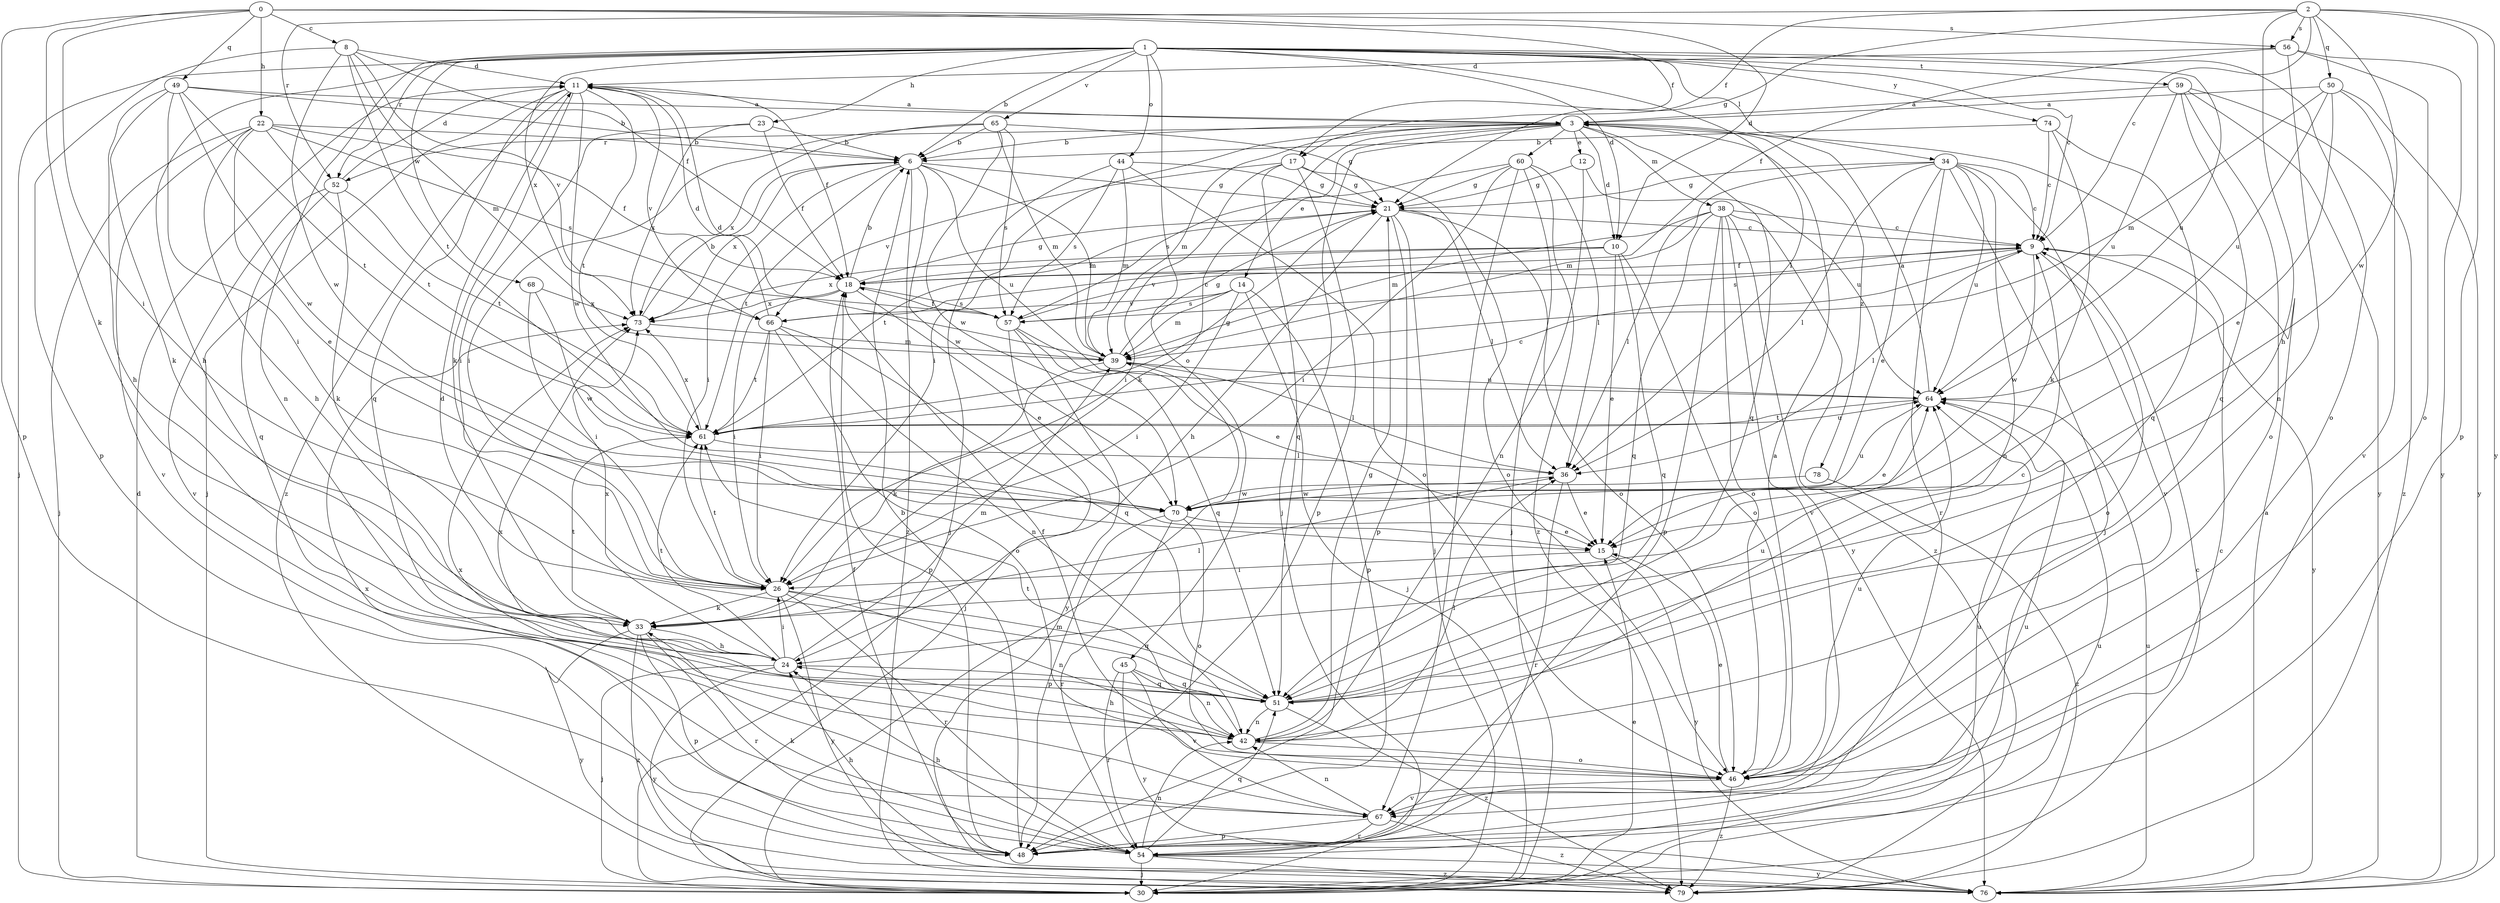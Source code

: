 strict digraph  {
0;
1;
2;
3;
6;
8;
9;
10;
11;
12;
14;
15;
17;
18;
21;
22;
23;
24;
26;
30;
33;
34;
36;
38;
39;
42;
44;
45;
46;
48;
49;
50;
51;
52;
54;
56;
57;
59;
60;
61;
64;
65;
66;
67;
68;
70;
73;
74;
76;
78;
79;
0 -> 8  [label=c];
0 -> 10  [label=d];
0 -> 17  [label=f];
0 -> 22  [label=h];
0 -> 26  [label=i];
0 -> 33  [label=k];
0 -> 48  [label=p];
0 -> 49  [label=q];
0 -> 56  [label=s];
1 -> 6  [label=b];
1 -> 9  [label=c];
1 -> 10  [label=d];
1 -> 23  [label=h];
1 -> 24  [label=h];
1 -> 30  [label=j];
1 -> 34  [label=l];
1 -> 36  [label=l];
1 -> 42  [label=n];
1 -> 44  [label=o];
1 -> 45  [label=o];
1 -> 46  [label=o];
1 -> 52  [label=r];
1 -> 59  [label=t];
1 -> 64  [label=u];
1 -> 65  [label=v];
1 -> 68  [label=w];
1 -> 73  [label=x];
1 -> 74  [label=y];
2 -> 9  [label=c];
2 -> 17  [label=f];
2 -> 21  [label=g];
2 -> 24  [label=h];
2 -> 48  [label=p];
2 -> 50  [label=q];
2 -> 52  [label=r];
2 -> 56  [label=s];
2 -> 70  [label=w];
2 -> 76  [label=y];
3 -> 6  [label=b];
3 -> 10  [label=d];
3 -> 12  [label=e];
3 -> 14  [label=e];
3 -> 26  [label=i];
3 -> 30  [label=j];
3 -> 33  [label=k];
3 -> 38  [label=m];
3 -> 39  [label=m];
3 -> 51  [label=q];
3 -> 52  [label=r];
3 -> 60  [label=t];
3 -> 78  [label=z];
6 -> 21  [label=g];
6 -> 26  [label=i];
6 -> 39  [label=m];
6 -> 61  [label=t];
6 -> 64  [label=u];
6 -> 70  [label=w];
6 -> 73  [label=x];
6 -> 79  [label=z];
8 -> 11  [label=d];
8 -> 18  [label=f];
8 -> 39  [label=m];
8 -> 48  [label=p];
8 -> 61  [label=t];
8 -> 66  [label=v];
8 -> 70  [label=w];
9 -> 18  [label=f];
9 -> 36  [label=l];
9 -> 46  [label=o];
9 -> 57  [label=s];
9 -> 70  [label=w];
9 -> 76  [label=y];
10 -> 15  [label=e];
10 -> 18  [label=f];
10 -> 46  [label=o];
10 -> 51  [label=q];
10 -> 66  [label=v];
10 -> 73  [label=x];
11 -> 3  [label=a];
11 -> 18  [label=f];
11 -> 30  [label=j];
11 -> 33  [label=k];
11 -> 51  [label=q];
11 -> 61  [label=t];
11 -> 66  [label=v];
11 -> 70  [label=w];
11 -> 79  [label=z];
12 -> 21  [label=g];
12 -> 42  [label=n];
12 -> 64  [label=u];
14 -> 26  [label=i];
14 -> 30  [label=j];
14 -> 39  [label=m];
14 -> 48  [label=p];
14 -> 57  [label=s];
14 -> 66  [label=v];
15 -> 26  [label=i];
15 -> 76  [label=y];
17 -> 21  [label=g];
17 -> 26  [label=i];
17 -> 46  [label=o];
17 -> 48  [label=p];
17 -> 51  [label=q];
17 -> 66  [label=v];
18 -> 6  [label=b];
18 -> 15  [label=e];
18 -> 21  [label=g];
18 -> 26  [label=i];
18 -> 48  [label=p];
18 -> 57  [label=s];
18 -> 73  [label=x];
21 -> 9  [label=c];
21 -> 24  [label=h];
21 -> 30  [label=j];
21 -> 36  [label=l];
21 -> 46  [label=o];
21 -> 48  [label=p];
21 -> 61  [label=t];
22 -> 6  [label=b];
22 -> 15  [label=e];
22 -> 18  [label=f];
22 -> 24  [label=h];
22 -> 30  [label=j];
22 -> 57  [label=s];
22 -> 61  [label=t];
22 -> 67  [label=v];
23 -> 6  [label=b];
23 -> 18  [label=f];
23 -> 26  [label=i];
23 -> 73  [label=x];
24 -> 26  [label=i];
24 -> 30  [label=j];
24 -> 39  [label=m];
24 -> 51  [label=q];
24 -> 61  [label=t];
24 -> 73  [label=x];
24 -> 76  [label=y];
26 -> 33  [label=k];
26 -> 42  [label=n];
26 -> 51  [label=q];
26 -> 54  [label=r];
26 -> 61  [label=t];
26 -> 76  [label=y];
30 -> 9  [label=c];
30 -> 11  [label=d];
30 -> 15  [label=e];
30 -> 39  [label=m];
30 -> 64  [label=u];
33 -> 24  [label=h];
33 -> 36  [label=l];
33 -> 48  [label=p];
33 -> 54  [label=r];
33 -> 61  [label=t];
33 -> 76  [label=y];
33 -> 79  [label=z];
34 -> 9  [label=c];
34 -> 15  [label=e];
34 -> 21  [label=g];
34 -> 30  [label=j];
34 -> 36  [label=l];
34 -> 39  [label=m];
34 -> 42  [label=n];
34 -> 54  [label=r];
34 -> 64  [label=u];
34 -> 67  [label=v];
36 -> 15  [label=e];
36 -> 54  [label=r];
36 -> 70  [label=w];
38 -> 9  [label=c];
38 -> 36  [label=l];
38 -> 39  [label=m];
38 -> 46  [label=o];
38 -> 48  [label=p];
38 -> 51  [label=q];
38 -> 67  [label=v];
38 -> 76  [label=y];
38 -> 79  [label=z];
39 -> 11  [label=d];
39 -> 21  [label=g];
39 -> 33  [label=k];
39 -> 36  [label=l];
39 -> 64  [label=u];
42 -> 21  [label=g];
42 -> 24  [label=h];
42 -> 36  [label=l];
42 -> 46  [label=o];
42 -> 61  [label=t];
42 -> 73  [label=x];
44 -> 21  [label=g];
44 -> 30  [label=j];
44 -> 39  [label=m];
44 -> 46  [label=o];
44 -> 57  [label=s];
45 -> 42  [label=n];
45 -> 51  [label=q];
45 -> 54  [label=r];
45 -> 67  [label=v];
45 -> 76  [label=y];
46 -> 3  [label=a];
46 -> 15  [label=e];
46 -> 18  [label=f];
46 -> 64  [label=u];
46 -> 67  [label=v];
46 -> 79  [label=z];
48 -> 6  [label=b];
48 -> 9  [label=c];
48 -> 18  [label=f];
48 -> 24  [label=h];
48 -> 64  [label=u];
49 -> 3  [label=a];
49 -> 6  [label=b];
49 -> 24  [label=h];
49 -> 26  [label=i];
49 -> 33  [label=k];
49 -> 61  [label=t];
49 -> 70  [label=w];
50 -> 3  [label=a];
50 -> 15  [label=e];
50 -> 39  [label=m];
50 -> 64  [label=u];
50 -> 67  [label=v];
50 -> 76  [label=y];
51 -> 9  [label=c];
51 -> 11  [label=d];
51 -> 42  [label=n];
51 -> 64  [label=u];
51 -> 79  [label=z];
52 -> 11  [label=d];
52 -> 33  [label=k];
52 -> 51  [label=q];
52 -> 61  [label=t];
52 -> 67  [label=v];
54 -> 24  [label=h];
54 -> 30  [label=j];
54 -> 33  [label=k];
54 -> 42  [label=n];
54 -> 51  [label=q];
54 -> 64  [label=u];
54 -> 73  [label=x];
54 -> 76  [label=y];
54 -> 79  [label=z];
56 -> 11  [label=d];
56 -> 18  [label=f];
56 -> 42  [label=n];
56 -> 46  [label=o];
56 -> 76  [label=y];
57 -> 9  [label=c];
57 -> 15  [label=e];
57 -> 18  [label=f];
57 -> 30  [label=j];
57 -> 51  [label=q];
57 -> 76  [label=y];
59 -> 3  [label=a];
59 -> 46  [label=o];
59 -> 51  [label=q];
59 -> 64  [label=u];
59 -> 76  [label=y];
59 -> 79  [label=z];
60 -> 21  [label=g];
60 -> 26  [label=i];
60 -> 30  [label=j];
60 -> 36  [label=l];
60 -> 57  [label=s];
60 -> 67  [label=v];
60 -> 79  [label=z];
61 -> 9  [label=c];
61 -> 21  [label=g];
61 -> 36  [label=l];
61 -> 64  [label=u];
61 -> 73  [label=x];
64 -> 3  [label=a];
64 -> 15  [label=e];
64 -> 61  [label=t];
65 -> 6  [label=b];
65 -> 21  [label=g];
65 -> 26  [label=i];
65 -> 39  [label=m];
65 -> 57  [label=s];
65 -> 70  [label=w];
65 -> 73  [label=x];
66 -> 11  [label=d];
66 -> 26  [label=i];
66 -> 42  [label=n];
66 -> 46  [label=o];
66 -> 51  [label=q];
66 -> 61  [label=t];
67 -> 42  [label=n];
67 -> 48  [label=p];
67 -> 54  [label=r];
67 -> 73  [label=x];
67 -> 79  [label=z];
68 -> 26  [label=i];
68 -> 70  [label=w];
68 -> 73  [label=x];
70 -> 15  [label=e];
70 -> 46  [label=o];
70 -> 48  [label=p];
70 -> 54  [label=r];
70 -> 64  [label=u];
73 -> 6  [label=b];
73 -> 39  [label=m];
74 -> 6  [label=b];
74 -> 9  [label=c];
74 -> 33  [label=k];
74 -> 51  [label=q];
76 -> 3  [label=a];
76 -> 64  [label=u];
78 -> 70  [label=w];
78 -> 79  [label=z];
}
